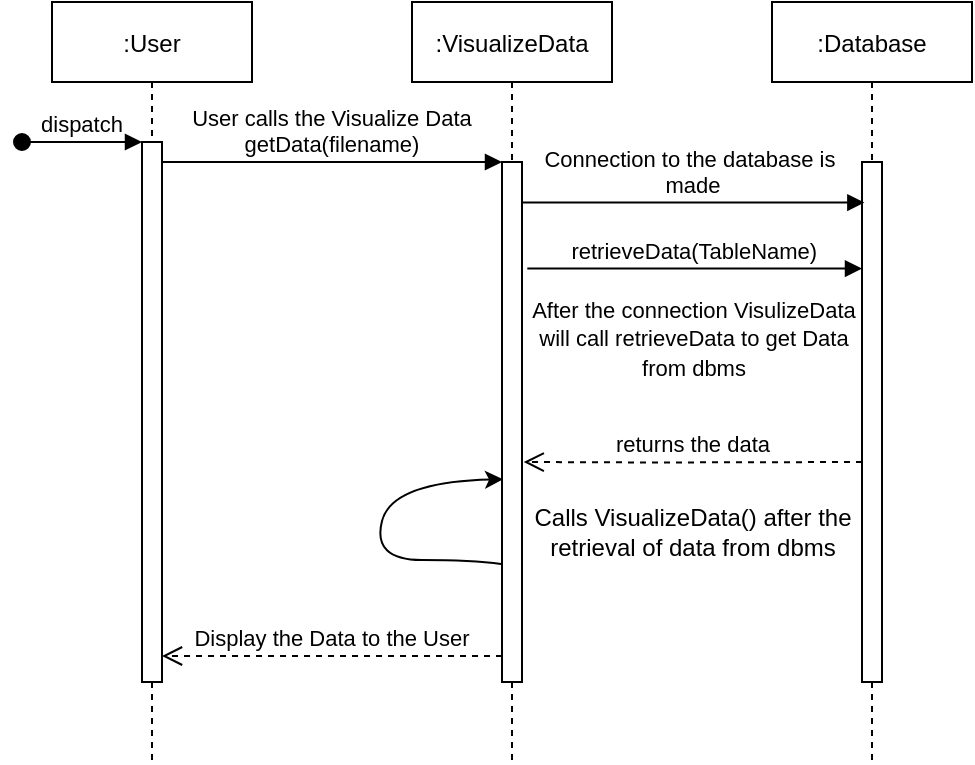 <mxfile version="13.9.2" type="device"><diagram id="kgpKYQtTHZ0yAKxKKP6v" name="Page-1"><mxGraphModel dx="898" dy="482" grid="1" gridSize="10" guides="1" tooltips="1" connect="1" arrows="1" fold="1" page="1" pageScale="1" pageWidth="850" pageHeight="1100" math="0" shadow="0"><root><mxCell id="0"/><mxCell id="1" parent="0"/><mxCell id="3nuBFxr9cyL0pnOWT2aG-1" value=":User" style="shape=umlLifeline;perimeter=lifelinePerimeter;container=1;collapsible=0;recursiveResize=0;rounded=0;shadow=0;strokeWidth=1;" parent="1" vertex="1"><mxGeometry x="120" y="80" width="100" height="380" as="geometry"/></mxCell><mxCell id="3nuBFxr9cyL0pnOWT2aG-2" value="" style="points=[];perimeter=orthogonalPerimeter;rounded=0;shadow=0;strokeWidth=1;" parent="3nuBFxr9cyL0pnOWT2aG-1" vertex="1"><mxGeometry x="45" y="70" width="10" height="270" as="geometry"/></mxCell><mxCell id="3nuBFxr9cyL0pnOWT2aG-3" value="dispatch" style="verticalAlign=bottom;startArrow=oval;endArrow=block;startSize=8;shadow=0;strokeWidth=1;" parent="3nuBFxr9cyL0pnOWT2aG-1" target="3nuBFxr9cyL0pnOWT2aG-2" edge="1"><mxGeometry relative="1" as="geometry"><mxPoint x="-15" y="70" as="sourcePoint"/></mxGeometry></mxCell><mxCell id="3nuBFxr9cyL0pnOWT2aG-5" value=":VisualizeData" style="shape=umlLifeline;perimeter=lifelinePerimeter;container=1;collapsible=0;recursiveResize=0;rounded=0;shadow=0;strokeWidth=1;" parent="1" vertex="1"><mxGeometry x="300" y="80" width="100" height="380" as="geometry"/></mxCell><mxCell id="3nuBFxr9cyL0pnOWT2aG-6" value="" style="points=[];perimeter=orthogonalPerimeter;rounded=0;shadow=0;strokeWidth=1;" parent="3nuBFxr9cyL0pnOWT2aG-5" vertex="1"><mxGeometry x="45" y="80" width="10" height="260" as="geometry"/></mxCell><mxCell id="2-l0wDRFdH8Ke-Qn6Ae4-9" value="" style="curved=1;endArrow=classic;html=1;entryX=0.051;entryY=0.61;entryDx=0;entryDy=0;entryPerimeter=0;exitX=-0.049;exitY=0.773;exitDx=0;exitDy=0;exitPerimeter=0;" edge="1" parent="3nuBFxr9cyL0pnOWT2aG-5" source="3nuBFxr9cyL0pnOWT2aG-6" target="3nuBFxr9cyL0pnOWT2aG-6"><mxGeometry width="50" height="50" relative="1" as="geometry"><mxPoint x="-40" y="300" as="sourcePoint"/><mxPoint x="40" y="240" as="targetPoint"/><Array as="points"><mxPoint x="30" y="279"/><mxPoint x="-20" y="279"/><mxPoint x="-10" y="240"/></Array></mxGeometry></mxCell><mxCell id="3nuBFxr9cyL0pnOWT2aG-7" value="Display the Data to the User" style="verticalAlign=bottom;endArrow=open;dashed=1;endSize=8;exitX=0;exitY=0.95;shadow=0;strokeWidth=1;" parent="1" source="3nuBFxr9cyL0pnOWT2aG-6" target="3nuBFxr9cyL0pnOWT2aG-2" edge="1"><mxGeometry relative="1" as="geometry"><mxPoint x="275" y="236" as="targetPoint"/></mxGeometry></mxCell><mxCell id="3nuBFxr9cyL0pnOWT2aG-8" value="User calls the Visualize Data&#10;getData(filename)" style="verticalAlign=bottom;endArrow=block;entryX=0;entryY=0;shadow=0;strokeWidth=1;" parent="1" source="3nuBFxr9cyL0pnOWT2aG-2" target="3nuBFxr9cyL0pnOWT2aG-6" edge="1"><mxGeometry relative="1" as="geometry"><mxPoint x="275" y="160" as="sourcePoint"/></mxGeometry></mxCell><mxCell id="2-l0wDRFdH8Ke-Qn6Ae4-1" value=":Database" style="shape=umlLifeline;perimeter=lifelinePerimeter;container=1;collapsible=0;recursiveResize=0;rounded=0;shadow=0;strokeWidth=1;" vertex="1" parent="1"><mxGeometry x="480" y="80" width="100" height="380" as="geometry"/></mxCell><mxCell id="2-l0wDRFdH8Ke-Qn6Ae4-2" value="" style="points=[];perimeter=orthogonalPerimeter;rounded=0;shadow=0;strokeWidth=1;" vertex="1" parent="2-l0wDRFdH8Ke-Qn6Ae4-1"><mxGeometry x="45" y="80" width="10" height="260" as="geometry"/></mxCell><mxCell id="2-l0wDRFdH8Ke-Qn6Ae4-3" value="Connection to the database is &#10;made" style="verticalAlign=bottom;endArrow=block;entryX=0.118;entryY=0.078;shadow=0;strokeWidth=1;entryDx=0;entryDy=0;entryPerimeter=0;" edge="1" parent="1" source="3nuBFxr9cyL0pnOWT2aG-6" target="2-l0wDRFdH8Ke-Qn6Ae4-2"><mxGeometry relative="1" as="geometry"><mxPoint x="415" y="170.0" as="sourcePoint"/><mxPoint x="585" y="170.0" as="targetPoint"/></mxGeometry></mxCell><mxCell id="2-l0wDRFdH8Ke-Qn6Ae4-4" value="retrieveData(TableName)" style="verticalAlign=bottom;endArrow=block;shadow=0;strokeWidth=1;exitX=1.265;exitY=0.205;exitDx=0;exitDy=0;exitPerimeter=0;" edge="1" parent="1" source="3nuBFxr9cyL0pnOWT2aG-6" target="2-l0wDRFdH8Ke-Qn6Ae4-2"><mxGeometry relative="1" as="geometry"><mxPoint x="360" y="229.5" as="sourcePoint"/><mxPoint x="460" y="260" as="targetPoint"/></mxGeometry></mxCell><mxCell id="2-l0wDRFdH8Ke-Qn6Ae4-5" value="&lt;div style=&quot;text-align: center&quot;&gt;&lt;font face=&quot;helvetica&quot;&gt;&lt;span style=&quot;font-size: 11px ; background-color: rgb(255 , 255 , 255)&quot;&gt;After the connection VisulizeData&lt;/span&gt;&lt;/font&gt;&lt;/div&gt;&lt;div style=&quot;text-align: center&quot;&gt;&lt;font face=&quot;helvetica&quot;&gt;&lt;span style=&quot;font-size: 11px ; background-color: rgb(255 , 255 , 255)&quot;&gt;will call retrieveData to get Data from dbms&lt;/span&gt;&lt;/font&gt;&lt;/div&gt;" style="text;whiteSpace=wrap;html=1;" vertex="1" parent="1"><mxGeometry x="355" y="220" width="170" height="40" as="geometry"/></mxCell><mxCell id="2-l0wDRFdH8Ke-Qn6Ae4-7" value="returns the data" style="verticalAlign=bottom;endArrow=open;dashed=1;endSize=8;exitX=-0.112;exitY=0.811;shadow=0;strokeWidth=1;exitDx=0;exitDy=0;exitPerimeter=0;entryX=0.974;entryY=0.811;entryDx=0;entryDy=0;entryPerimeter=0;" edge="1" parent="1"><mxGeometry relative="1" as="geometry"><mxPoint x="355.86" y="310" as="targetPoint"/><mxPoint x="525.0" y="310" as="sourcePoint"/><Array as="points"><mxPoint x="421.12" y="310.24"/></Array></mxGeometry></mxCell><mxCell id="2-l0wDRFdH8Ke-Qn6Ae4-10" value="Calls VisualizeData() after the&lt;br&gt;retrieval of data from dbms" style="text;html=1;align=center;verticalAlign=middle;resizable=0;points=[];autosize=1;" vertex="1" parent="1"><mxGeometry x="355" y="330" width="170" height="30" as="geometry"/></mxCell></root></mxGraphModel></diagram></mxfile>